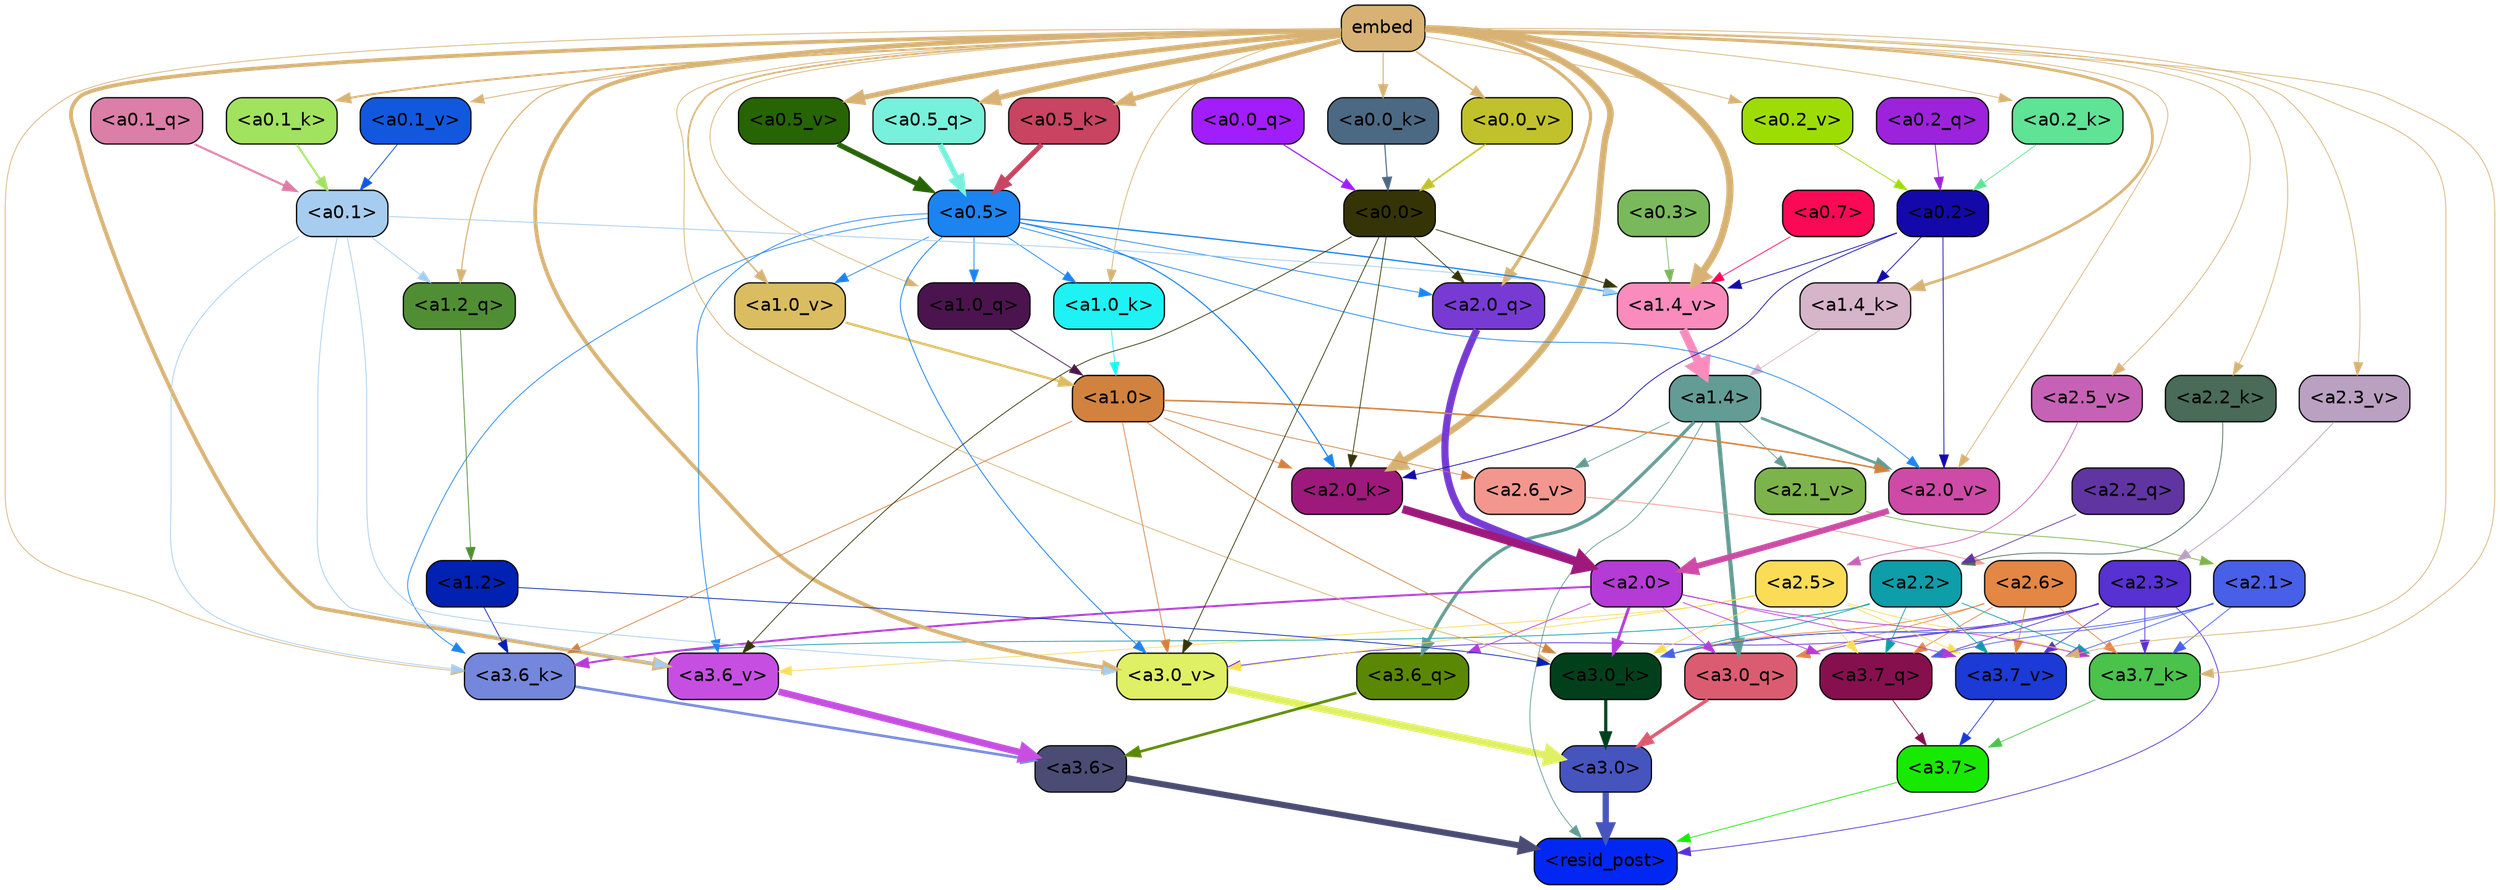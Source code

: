 strict digraph "" {
	graph [bgcolor=transparent,
		layout=dot,
		overlap=false,
		splines=true
	];
	"<a3.7>"	[color=black,
		fillcolor="#17ea00",
		fontname=Helvetica,
		shape=box,
		style="filled, rounded"];
	"<resid_post>"	[color=black,
		fillcolor="#0327f3",
		fontname=Helvetica,
		shape=box,
		style="filled, rounded"];
	"<a3.7>" -> "<resid_post>"	[color="#17ea00",
		penwidth=0.6];
	"<a3.6>"	[color=black,
		fillcolor="#4a4c74",
		fontname=Helvetica,
		shape=box,
		style="filled, rounded"];
	"<a3.6>" -> "<resid_post>"	[color="#4a4c74",
		penwidth=4.753257989883423];
	"<a3.0>"	[color=black,
		fillcolor="#4654be",
		fontname=Helvetica,
		shape=box,
		style="filled, rounded"];
	"<a3.0>" -> "<resid_post>"	[color="#4654be",
		penwidth=4.90053927898407];
	"<a2.3>"	[color=black,
		fillcolor="#5731d1",
		fontname=Helvetica,
		shape=box,
		style="filled, rounded"];
	"<a2.3>" -> "<resid_post>"	[color="#5731d1",
		penwidth=0.6];
	"<a3.7_q>"	[color=black,
		fillcolor="#86104e",
		fontname=Helvetica,
		shape=box,
		style="filled, rounded"];
	"<a2.3>" -> "<a3.7_q>"	[color="#5731d1",
		penwidth=0.6];
	"<a3.0_q>"	[color=black,
		fillcolor="#db5c71",
		fontname=Helvetica,
		shape=box,
		style="filled, rounded"];
	"<a2.3>" -> "<a3.0_q>"	[color="#5731d1",
		penwidth=0.6];
	"<a3.7_k>"	[color=black,
		fillcolor="#4ac24b",
		fontname=Helvetica,
		shape=box,
		style="filled, rounded"];
	"<a2.3>" -> "<a3.7_k>"	[color="#5731d1",
		penwidth=0.6];
	"<a3.0_k>"	[color=black,
		fillcolor="#02401c",
		fontname=Helvetica,
		shape=box,
		style="filled, rounded"];
	"<a2.3>" -> "<a3.0_k>"	[color="#5731d1",
		penwidth=0.6];
	"<a3.7_v>"	[color=black,
		fillcolor="#1c3ad5",
		fontname=Helvetica,
		shape=box,
		style="filled, rounded"];
	"<a2.3>" -> "<a3.7_v>"	[color="#5731d1",
		penwidth=0.6];
	"<a3.0_v>"	[color=black,
		fillcolor="#e0f064",
		fontname=Helvetica,
		shape=box,
		style="filled, rounded"];
	"<a2.3>" -> "<a3.0_v>"	[color="#5731d1",
		penwidth=0.6];
	"<a1.4>"	[color=black,
		fillcolor="#629c94",
		fontname=Helvetica,
		shape=box,
		style="filled, rounded"];
	"<a1.4>" -> "<resid_post>"	[color="#629c94",
		penwidth=0.6];
	"<a3.6_q>"	[color=black,
		fillcolor="#5b8804",
		fontname=Helvetica,
		shape=box,
		style="filled, rounded"];
	"<a1.4>" -> "<a3.6_q>"	[color="#629c94",
		penwidth=2.5149343013763428];
	"<a1.4>" -> "<a3.0_q>"	[color="#629c94",
		penwidth=3.2760138511657715];
	"<a2.6_v>"	[color=black,
		fillcolor="#f3978e",
		fontname=Helvetica,
		shape=box,
		style="filled, rounded"];
	"<a1.4>" -> "<a2.6_v>"	[color="#629c94",
		penwidth=0.6];
	"<a2.1_v>"	[color=black,
		fillcolor="#7cb34b",
		fontname=Helvetica,
		shape=box,
		style="filled, rounded"];
	"<a1.4>" -> "<a2.1_v>"	[color="#629c94",
		penwidth=0.6];
	"<a2.0_v>"	[color=black,
		fillcolor="#cd4ba6",
		fontname=Helvetica,
		shape=box,
		style="filled, rounded"];
	"<a1.4>" -> "<a2.0_v>"	[color="#629c94",
		penwidth=2.0870713144540787];
	"<a3.7_q>" -> "<a3.7>"	[color="#86104e",
		penwidth=0.6];
	"<a3.6_q>" -> "<a3.6>"	[color="#5b8804",
		penwidth=2.091020345687866];
	"<a3.0_q>" -> "<a3.0>"	[color="#db5c71",
		penwidth=2.7421876192092896];
	"<a3.7_k>" -> "<a3.7>"	[color="#4ac24b",
		penwidth=0.6];
	"<a3.6_k>"	[color=black,
		fillcolor="#7587dc",
		fontname=Helvetica,
		shape=box,
		style="filled, rounded"];
	"<a3.6_k>" -> "<a3.6>"	[color="#7587dc",
		penwidth=2.048597991466522];
	"<a3.0_k>" -> "<a3.0>"	[color="#02401c",
		penwidth=2.476402521133423];
	"<a3.7_v>" -> "<a3.7>"	[color="#1c3ad5",
		penwidth=0.6];
	"<a3.6_v>"	[color=black,
		fillcolor="#c64fe2",
		fontname=Helvetica,
		shape=box,
		style="filled, rounded"];
	"<a3.6_v>" -> "<a3.6>"	[color="#c64fe2",
		penwidth=5.2550448179244995];
	"<a3.0_v>" -> "<a3.0>"	[color="#e0f064",
		penwidth=5.652270674705505];
	"<a2.6>"	[color=black,
		fillcolor="#e48644",
		fontname=Helvetica,
		shape=box,
		style="filled, rounded"];
	"<a2.6>" -> "<a3.7_q>"	[color="#e48644",
		penwidth=0.6];
	"<a2.6>" -> "<a3.0_q>"	[color="#e48644",
		penwidth=0.6];
	"<a2.6>" -> "<a3.7_k>"	[color="#e48644",
		penwidth=0.6];
	"<a2.6>" -> "<a3.0_k>"	[color="#e48644",
		penwidth=0.6];
	"<a2.6>" -> "<a3.7_v>"	[color="#e48644",
		penwidth=0.6];
	"<a2.5>"	[color=black,
		fillcolor="#fadc56",
		fontname=Helvetica,
		shape=box,
		style="filled, rounded"];
	"<a2.5>" -> "<a3.7_q>"	[color="#fadc56",
		penwidth=0.6];
	"<a2.5>" -> "<a3.7_k>"	[color="#fadc56",
		penwidth=0.6];
	"<a2.5>" -> "<a3.0_k>"	[color="#fadc56",
		penwidth=0.6];
	"<a2.5>" -> "<a3.7_v>"	[color="#fadc56",
		penwidth=0.6];
	"<a2.5>" -> "<a3.6_v>"	[color="#fadc56",
		penwidth=0.6];
	"<a2.5>" -> "<a3.0_v>"	[color="#fadc56",
		penwidth=0.6];
	"<a2.2>"	[color=black,
		fillcolor="#0d9ea9",
		fontname=Helvetica,
		shape=box,
		style="filled, rounded"];
	"<a2.2>" -> "<a3.7_q>"	[color="#0d9ea9",
		penwidth=0.6];
	"<a2.2>" -> "<a3.7_k>"	[color="#0d9ea9",
		penwidth=0.6];
	"<a2.2>" -> "<a3.6_k>"	[color="#0d9ea9",
		penwidth=0.6];
	"<a2.2>" -> "<a3.0_k>"	[color="#0d9ea9",
		penwidth=0.6];
	"<a2.2>" -> "<a3.7_v>"	[color="#0d9ea9",
		penwidth=0.6];
	"<a2.1>"	[color=black,
		fillcolor="#485fe7",
		fontname=Helvetica,
		shape=box,
		style="filled, rounded"];
	"<a2.1>" -> "<a3.7_q>"	[color="#485fe7",
		penwidth=0.6];
	"<a2.1>" -> "<a3.7_k>"	[color="#485fe7",
		penwidth=0.6];
	"<a2.1>" -> "<a3.0_k>"	[color="#485fe7",
		penwidth=0.6];
	"<a2.1>" -> "<a3.7_v>"	[color="#485fe7",
		penwidth=0.6];
	"<a2.0>"	[color=black,
		fillcolor="#b43bd5",
		fontname=Helvetica,
		shape=box,
		style="filled, rounded"];
	"<a2.0>" -> "<a3.7_q>"	[color="#b43bd5",
		penwidth=0.6];
	"<a2.0>" -> "<a3.6_q>"	[color="#b43bd5",
		penwidth=0.6];
	"<a2.0>" -> "<a3.0_q>"	[color="#b43bd5",
		penwidth=0.6];
	"<a2.0>" -> "<a3.7_k>"	[color="#b43bd5",
		penwidth=0.6];
	"<a2.0>" -> "<a3.6_k>"	[color="#b43bd5",
		penwidth=1.5290023684501648];
	"<a2.0>" -> "<a3.0_k>"	[color="#b43bd5",
		penwidth=2.2635570764541626];
	"<a2.0>" -> "<a3.7_v>"	[color="#b43bd5",
		penwidth=0.6];
	embed	[color=black,
		fillcolor="#d7b274",
		fontname=Helvetica,
		shape=box,
		style="filled, rounded"];
	embed -> "<a3.7_k>"	[color="#d7b274",
		penwidth=0.6];
	embed -> "<a3.6_k>"	[color="#d7b274",
		penwidth=0.6];
	embed -> "<a3.0_k>"	[color="#d7b274",
		penwidth=0.6];
	embed -> "<a3.7_v>"	[color="#d7b274",
		penwidth=0.6];
	embed -> "<a3.6_v>"	[color="#d7b274",
		penwidth=2.9556376338005066];
	embed -> "<a3.0_v>"	[color="#d7b274",
		penwidth=2.972973108291626];
	"<a2.0_q>"	[color=black,
		fillcolor="#773bd4",
		fontname=Helvetica,
		shape=box,
		style="filled, rounded"];
	embed -> "<a2.0_q>"	[color="#d7b274",
		penwidth=2.522909115999937];
	"<a2.2_k>"	[color=black,
		fillcolor="#496b57",
		fontname=Helvetica,
		shape=box,
		style="filled, rounded"];
	embed -> "<a2.2_k>"	[color="#d7b274",
		penwidth=0.6];
	"<a2.0_k>"	[color=black,
		fillcolor="#9e197c",
		fontname=Helvetica,
		shape=box,
		style="filled, rounded"];
	embed -> "<a2.0_k>"	[color="#d7b274",
		penwidth=5.094568967819214];
	"<a2.5_v>"	[color=black,
		fillcolor="#c662b5",
		fontname=Helvetica,
		shape=box,
		style="filled, rounded"];
	embed -> "<a2.5_v>"	[color="#d7b274",
		penwidth=0.6];
	"<a2.3_v>"	[color=black,
		fillcolor="#baa0c1",
		fontname=Helvetica,
		shape=box,
		style="filled, rounded"];
	embed -> "<a2.3_v>"	[color="#d7b274",
		penwidth=0.6];
	embed -> "<a2.0_v>"	[color="#d7b274",
		penwidth=0.6];
	"<a1.2_q>"	[color=black,
		fillcolor="#508e34",
		fontname=Helvetica,
		shape=box,
		style="filled, rounded"];
	embed -> "<a1.2_q>"	[color="#d7b274",
		penwidth=0.8520002365112305];
	"<a1.0_q>"	[color=black,
		fillcolor="#4c144f",
		fontname=Helvetica,
		shape=box,
		style="filled, rounded"];
	embed -> "<a1.0_q>"	[color="#d7b274",
		penwidth=0.6];
	"<a1.4_k>"	[color=black,
		fillcolor="#d6b4ca",
		fontname=Helvetica,
		shape=box,
		style="filled, rounded"];
	embed -> "<a1.4_k>"	[color="#d7b274",
		penwidth=2.115079402923584];
	"<a1.0_k>"	[color=black,
		fillcolor="#1ff2f4",
		fontname=Helvetica,
		shape=box,
		style="filled, rounded"];
	embed -> "<a1.0_k>"	[color="#d7b274",
		penwidth=0.6];
	"<a1.4_v>"	[color=black,
		fillcolor="#f98cbd",
		fontname=Helvetica,
		shape=box,
		style="filled, rounded"];
	embed -> "<a1.4_v>"	[color="#d7b274",
		penwidth=5.504090070724487];
	"<a1.0_v>"	[color=black,
		fillcolor="#dbbd61",
		fontname=Helvetica,
		shape=box,
		style="filled, rounded"];
	embed -> "<a1.0_v>"	[color="#d7b274",
		penwidth=1.2935692071914673];
	"<a0.5_q>"	[color=black,
		fillcolor="#77f1db",
		fontname=Helvetica,
		shape=box,
		style="filled, rounded"];
	embed -> "<a0.5_q>"	[color="#d7b274",
		penwidth=4.263764560222626];
	"<a0.5_k>"	[color=black,
		fillcolor="#c84460",
		fontname=Helvetica,
		shape=box,
		style="filled, rounded"];
	embed -> "<a0.5_k>"	[color="#d7b274",
		penwidth=3.851005434989929];
	"<a0.2_k>"	[color=black,
		fillcolor="#5fe395",
		fontname=Helvetica,
		shape=box,
		style="filled, rounded"];
	embed -> "<a0.2_k>"	[color="#d7b274",
		penwidth=0.6];
	"<a0.1_k>"	[color=black,
		fillcolor="#a1e25e",
		fontname=Helvetica,
		shape=box,
		style="filled, rounded"];
	embed -> "<a0.1_k>"	[color="#d7b274",
		penwidth=1.5319340229034424];
	"<a0.0_k>"	[color=black,
		fillcolor="#4c6984",
		fontname=Helvetica,
		shape=box,
		style="filled, rounded"];
	embed -> "<a0.0_k>"	[color="#d7b274",
		penwidth=0.8205299377441406];
	"<a0.5_v>"	[color=black,
		fillcolor="#266404",
		fontname=Helvetica,
		shape=box,
		style="filled, rounded"];
	embed -> "<a0.5_v>"	[color="#d7b274",
		penwidth=4.012355327606201];
	"<a0.2_v>"	[color=black,
		fillcolor="#9ddd05",
		fontname=Helvetica,
		shape=box,
		style="filled, rounded"];
	embed -> "<a0.2_v>"	[color="#d7b274",
		penwidth=0.6];
	"<a0.1_v>"	[color=black,
		fillcolor="#1258de",
		fontname=Helvetica,
		shape=box,
		style="filled, rounded"];
	embed -> "<a0.1_v>"	[color="#d7b274",
		penwidth=0.6730842590332031];
	"<a0.0_v>"	[color=black,
		fillcolor="#c1c12b",
		fontname=Helvetica,
		shape=box,
		style="filled, rounded"];
	embed -> "<a0.0_v>"	[color="#d7b274",
		penwidth=1.2175352573394775];
	"<a1.2>"	[color=black,
		fillcolor="#0121b2",
		fontname=Helvetica,
		shape=box,
		style="filled, rounded"];
	"<a1.2>" -> "<a3.6_k>"	[color="#0121b2",
		penwidth=0.6];
	"<a1.2>" -> "<a3.0_k>"	[color="#0121b2",
		penwidth=0.6];
	"<a1.0>"	[color=black,
		fillcolor="#d2823f",
		fontname=Helvetica,
		shape=box,
		style="filled, rounded"];
	"<a1.0>" -> "<a3.6_k>"	[color="#d2823f",
		penwidth=0.6];
	"<a1.0>" -> "<a3.0_k>"	[color="#d2823f",
		penwidth=0.6];
	"<a1.0>" -> "<a3.0_v>"	[color="#d2823f",
		penwidth=0.6];
	"<a1.0>" -> "<a2.0_k>"	[color="#d2823f",
		penwidth=0.6];
	"<a1.0>" -> "<a2.6_v>"	[color="#d2823f",
		penwidth=0.6];
	"<a1.0>" -> "<a2.0_v>"	[color="#d2823f",
		penwidth=1.2152502536773682];
	"<a0.5>"	[color=black,
		fillcolor="#1b84f0",
		fontname=Helvetica,
		shape=box,
		style="filled, rounded"];
	"<a0.5>" -> "<a3.6_k>"	[color="#1b84f0",
		penwidth=0.6];
	"<a0.5>" -> "<a3.6_v>"	[color="#1b84f0",
		penwidth=0.6];
	"<a0.5>" -> "<a3.0_v>"	[color="#1b84f0",
		penwidth=0.6790935099124908];
	"<a0.5>" -> "<a2.0_q>"	[color="#1b84f0",
		penwidth=0.6];
	"<a0.5>" -> "<a2.0_k>"	[color="#1b84f0",
		penwidth=0.8835153579711914];
	"<a0.5>" -> "<a2.0_v>"	[color="#1b84f0",
		penwidth=0.6];
	"<a0.5>" -> "<a1.0_q>"	[color="#1b84f0",
		penwidth=0.6];
	"<a0.5>" -> "<a1.0_k>"	[color="#1b84f0",
		penwidth=0.6];
	"<a0.5>" -> "<a1.4_v>"	[color="#1b84f0",
		penwidth=1.022335171699524];
	"<a0.5>" -> "<a1.0_v>"	[color="#1b84f0",
		penwidth=0.6];
	"<a0.1>"	[color=black,
		fillcolor="#a6cdef",
		fontname=Helvetica,
		shape=box,
		style="filled, rounded"];
	"<a0.1>" -> "<a3.6_k>"	[color="#a6cdef",
		penwidth=0.6];
	"<a0.1>" -> "<a3.6_v>"	[color="#a6cdef",
		penwidth=0.6];
	"<a0.1>" -> "<a3.0_v>"	[color="#a6cdef",
		penwidth=0.6];
	"<a0.1>" -> "<a1.2_q>"	[color="#a6cdef",
		penwidth=0.6];
	"<a0.1>" -> "<a1.4_v>"	[color="#a6cdef",
		penwidth=0.6438122987747192];
	"<a0.0>"	[color=black,
		fillcolor="#353406",
		fontname=Helvetica,
		shape=box,
		style="filled, rounded"];
	"<a0.0>" -> "<a3.6_v>"	[color="#353406",
		penwidth=0.6];
	"<a0.0>" -> "<a3.0_v>"	[color="#353406",
		penwidth=0.6];
	"<a0.0>" -> "<a2.0_q>"	[color="#353406",
		penwidth=0.6];
	"<a0.0>" -> "<a2.0_k>"	[color="#353406",
		penwidth=0.6];
	"<a0.0>" -> "<a1.4_v>"	[color="#353406",
		penwidth=0.6];
	"<a2.2_q>"	[color=black,
		fillcolor="#6035a1",
		fontname=Helvetica,
		shape=box,
		style="filled, rounded"];
	"<a2.2_q>" -> "<a2.2>"	[color="#6035a1",
		penwidth=0.6];
	"<a2.0_q>" -> "<a2.0>"	[color="#773bd4",
		penwidth=5.557696580886841];
	"<a2.2_k>" -> "<a2.2>"	[color="#496b57",
		penwidth=0.6];
	"<a2.0_k>" -> "<a2.0>"	[color="#9e197c",
		penwidth=6.320472955703735];
	"<a2.6_v>" -> "<a2.6>"	[color="#f3978e",
		penwidth=0.6];
	"<a2.5_v>" -> "<a2.5>"	[color="#c662b5",
		penwidth=0.6];
	"<a2.3_v>" -> "<a2.3>"	[color="#baa0c1",
		penwidth=0.6];
	"<a2.1_v>" -> "<a2.1>"	[color="#7cb34b",
		penwidth=0.6];
	"<a2.0_v>" -> "<a2.0>"	[color="#cd4ba6",
		penwidth=4.611755967140198];
	"<a0.2>"	[color=black,
		fillcolor="#1309ab",
		fontname=Helvetica,
		shape=box,
		style="filled, rounded"];
	"<a0.2>" -> "<a2.0_k>"	[color="#1309ab",
		penwidth=0.6];
	"<a0.2>" -> "<a2.0_v>"	[color="#1309ab",
		penwidth=0.6];
	"<a0.2>" -> "<a1.4_k>"	[color="#1309ab",
		penwidth=0.6];
	"<a0.2>" -> "<a1.4_v>"	[color="#1309ab",
		penwidth=0.6];
	"<a1.2_q>" -> "<a1.2>"	[color="#508e34",
		penwidth=0.6145738363265991];
	"<a1.0_q>" -> "<a1.0>"	[color="#4c144f",
		penwidth=0.6];
	"<a1.4_k>" -> "<a1.4>"	[color="#d6b4ca",
		penwidth=0.6];
	"<a1.0_k>" -> "<a1.0>"	[color="#1ff2f4",
		penwidth=0.6];
	"<a1.4_v>" -> "<a1.4>"	[color="#f98cbd",
		penwidth=6.5241758823394775];
	"<a1.0_v>" -> "<a1.0>"	[color="#dbbd61",
		penwidth=1.8809151649475098];
	"<a0.7>"	[color=black,
		fillcolor="#fa0956",
		fontname=Helvetica,
		shape=box,
		style="filled, rounded"];
	"<a0.7>" -> "<a1.4_v>"	[color="#fa0956",
		penwidth=0.6];
	"<a0.3>"	[color=black,
		fillcolor="#79b95b",
		fontname=Helvetica,
		shape=box,
		style="filled, rounded"];
	"<a0.3>" -> "<a1.4_v>"	[color="#79b95b",
		penwidth=0.6];
	"<a0.5_q>" -> "<a0.5>"	[color="#77f1db",
		penwidth=4.2370394468307495];
	"<a0.2_q>"	[color=black,
		fillcolor="#9c23db",
		fontname=Helvetica,
		shape=box,
		style="filled, rounded"];
	"<a0.2_q>" -> "<a0.2>"	[color="#9c23db",
		penwidth=0.6822714805603027];
	"<a0.1_q>"	[color=black,
		fillcolor="#db7ea8",
		fontname=Helvetica,
		shape=box,
		style="filled, rounded"];
	"<a0.1_q>" -> "<a0.1>"	[color="#db7ea8",
		penwidth=1.6176555156707764];
	"<a0.0_q>"	[color=black,
		fillcolor="#a21dfb",
		fontname=Helvetica,
		shape=box,
		style="filled, rounded"];
	"<a0.0_q>" -> "<a0.0>"	[color="#a21dfb",
		penwidth=0.9359095096588135];
	"<a0.5_k>" -> "<a0.5>"	[color="#c84460",
		penwidth=3.8599258065223694];
	"<a0.2_k>" -> "<a0.2>"	[color="#5fe395",
		penwidth=0.6];
	"<a0.1_k>" -> "<a0.1>"	[color="#a1e25e",
		penwidth=1.5140717029571533];
	"<a0.0_k>" -> "<a0.0>"	[color="#4c6984",
		penwidth=0.8258748054504395];
	"<a0.5_v>" -> "<a0.5>"	[color="#266404",
		penwidth=4.0173709988594055];
	"<a0.2_v>" -> "<a0.2>"	[color="#9ddd05",
		penwidth=0.6];
	"<a0.1_v>" -> "<a0.1>"	[color="#1258de",
		penwidth=0.6690568923950195];
	"<a0.0_v>" -> "<a0.0>"	[color="#c1c12b",
		penwidth=1.2524418830871582];
}
